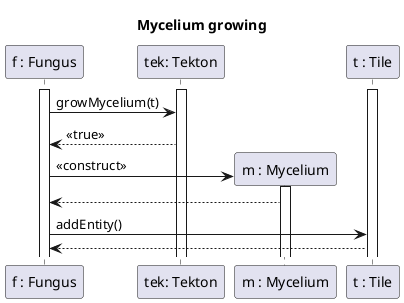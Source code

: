 @startuml Mycelium growth

title Mycelium growing

participant "f : Fungus" as F
participant "tek: Tekton" as Tek
participant "m : Mycelium" as M
participant "t : Tile" as T

activate F
activate T
activate Tek


F->Tek : growMycelium(t)
Tek --> F : <<true>>
F -> M ** : <<construct>>
activate M
M --> F
F -> T : addEntity()
T-->F



@enduml